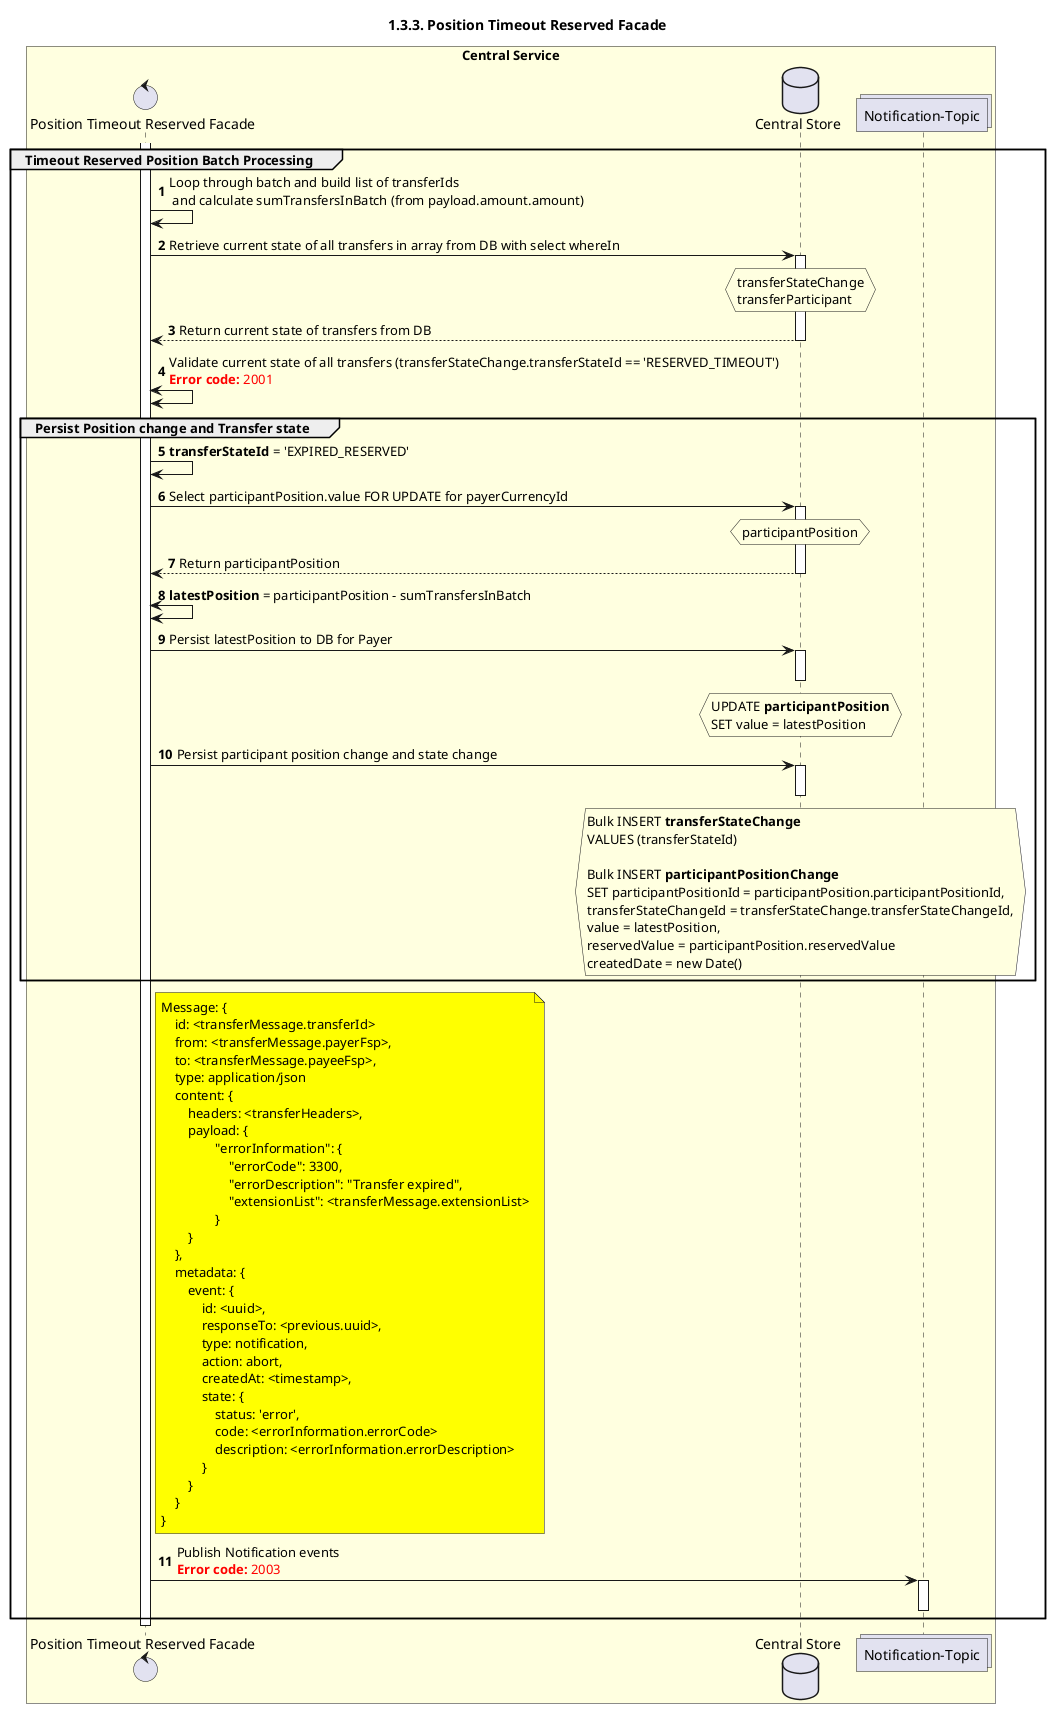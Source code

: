 /'*****
 License
 --------------
 Copyright © 2017 Bill & Melinda Gates Foundation
 The Mojaloop files are made available by the Bill & Melinda Gates Foundation under the Apache License, Version 2.0 (the "License") and you may not use these files except in compliance with the License. You may obtain a copy of the License at
 http://www.apache.org/licenses/LICENSE-2.0
 Unless required by applicable law or agreed to in writing, the Mojaloop files are distributed on an "AS IS" BASIS, WITHOUT WARRANTIES OR CONDITIONS OF ANY KIND, either express or implied. See the License for the specific language governing permissions and limitations under the License.
 Contributors
 --------------
 This is the official list of the Mojaloop project contributors for this file.
 Names of the original copyright holders (individuals or organizations)
 should be listed with a '*' in the first column. People who have
 contributed from an organization can be listed under the organization
 that actually holds the copyright for their contributions (see the
 Gates Foundation organization for an example). Those individuals should have
 their names indented and be marked with a '-'. Email address can be added
 optionally within square brackets <email>.
 * Gates Foundation
 - Name Surname <name.surname@gatesfoundation.com>

 * Rajiv Mothilal <rajiv.mothilal@modusbox.com>
 * Georgi Georgiev <georgi.georgiev@modusbox.com>
 * Sam Kummary <sam@modusbox.com>
 * Vijay Kumar <vijaya.guthi@infitx.com>
 -------------
 ******'/

@startuml
' declate title
title 1.3.3. Position Timeout Reserved Facade

autonumber

' Actor Keys:
'   boundary - APIs/Interfaces, etc
'   collections - Kafka Topics
'   control - Kafka Consumers
'   entity - Database Access Objects
'   database - Database Persistence Store

' declare actors
control "Position Timeout Reserved Facade" as FACADE_POSITION_TIMEOUT_RESERVED
collections "Notification-Topic" as TOPIC_NOTIFICATIONS
database "Central Store" as DB

box "Central Service" #LightYellow
    participant FACADE_POSITION_TIMEOUT_RESERVED
    participant DB
    participant TOPIC_NOTIFICATIONS
end box

' start flow
activate FACADE_POSITION_TIMEOUT_RESERVED
group Timeout Reserved Position Batch Processing
    FACADE_POSITION_TIMEOUT_RESERVED -> FACADE_POSITION_TIMEOUT_RESERVED: Loop through batch and build list of transferIds \n and calculate sumTransfersInBatch (from payload.amount.amount)
    FACADE_POSITION_TIMEOUT_RESERVED -> DB: Retrieve current state of all transfers in array from DB with select whereIn
    activate DB
    hnote over DB #lightyellow
        transferStateChange
        transferParticipant
    end note
    DB --> FACADE_POSITION_TIMEOUT_RESERVED: Return current state of transfers from DB
    deactivate DB
    FACADE_POSITION_TIMEOUT_RESERVED <-> FACADE_POSITION_TIMEOUT_RESERVED: Validate current state of all transfers (transferStateChange.transferStateId == 'RESERVED_TIMEOUT')\n<color #FF0000><b>Error code:</b> 2001</color>
    group Persist Position change and Transfer state
        FACADE_POSITION_TIMEOUT_RESERVED -> FACADE_POSITION_TIMEOUT_RESERVED: **transferStateId** = 'EXPIRED_RESERVED'
        FACADE_POSITION_TIMEOUT_RESERVED -> DB: Select participantPosition.value FOR UPDATE for payerCurrencyId
        activate DB
        hnote over DB #lightyellow
            participantPosition
        end note
        DB --> FACADE_POSITION_TIMEOUT_RESERVED: Return participantPosition
        deactivate DB
        FACADE_POSITION_TIMEOUT_RESERVED <-> FACADE_POSITION_TIMEOUT_RESERVED: **latestPosition** = participantPosition - sumTransfersInBatch
        FACADE_POSITION_TIMEOUT_RESERVED->DB: Persist latestPosition to DB for Payer
        hnote over DB #lightyellow
            UPDATE **participantPosition**
            SET value = latestPosition
        end note
        activate DB
        deactivate DB
        FACADE_POSITION_TIMEOUT_RESERVED -> DB: Persist participant position change and state change
        hnote over DB #lightyellow
                Bulk INSERT **transferStateChange** 
                VALUES (transferStateId)

                Bulk INSERT **participantPositionChange**
                SET participantPositionId = participantPosition.participantPositionId,
                transferStateChangeId = transferStateChange.transferStateChangeId,
                value = latestPosition,
                reservedValue = participantPosition.reservedValue
                createdDate = new Date()
        end note
        activate DB
        deactivate DB
    end
    note right of FACADE_POSITION_TIMEOUT_RESERVED #yellow
        Message: {
            id: <transferMessage.transferId>
            from: <transferMessage.payerFsp>,
            to: <transferMessage.payeeFsp>,
            type: application/json
            content: {
                headers: <transferHeaders>,
                payload: {
                        "errorInformation": {
                            "errorCode": 3300,
                            "errorDescription": "Transfer expired",
                            "extensionList": <transferMessage.extensionList>
                        }
                }
            },
            metadata: {
                event: {
                    id: <uuid>,
                    responseTo: <previous.uuid>,
                    type: notification,
                    action: abort,
                    createdAt: <timestamp>,
                    state: {
                        status: 'error',
                        code: <errorInformation.errorCode>
                        description: <errorInformation.errorDescription>
                    }
                }
            }
        }
    end note
    FACADE_POSITION_TIMEOUT_RESERVED -> TOPIC_NOTIFICATIONS: Publish Notification events\n<color #FF0000><b>Error code:</b> 2003</color>
    activate TOPIC_NOTIFICATIONS
    deactivate TOPIC_NOTIFICATIONS
end
deactivate FACADE_POSITION_TIMEOUT_RESERVED
@enduml
